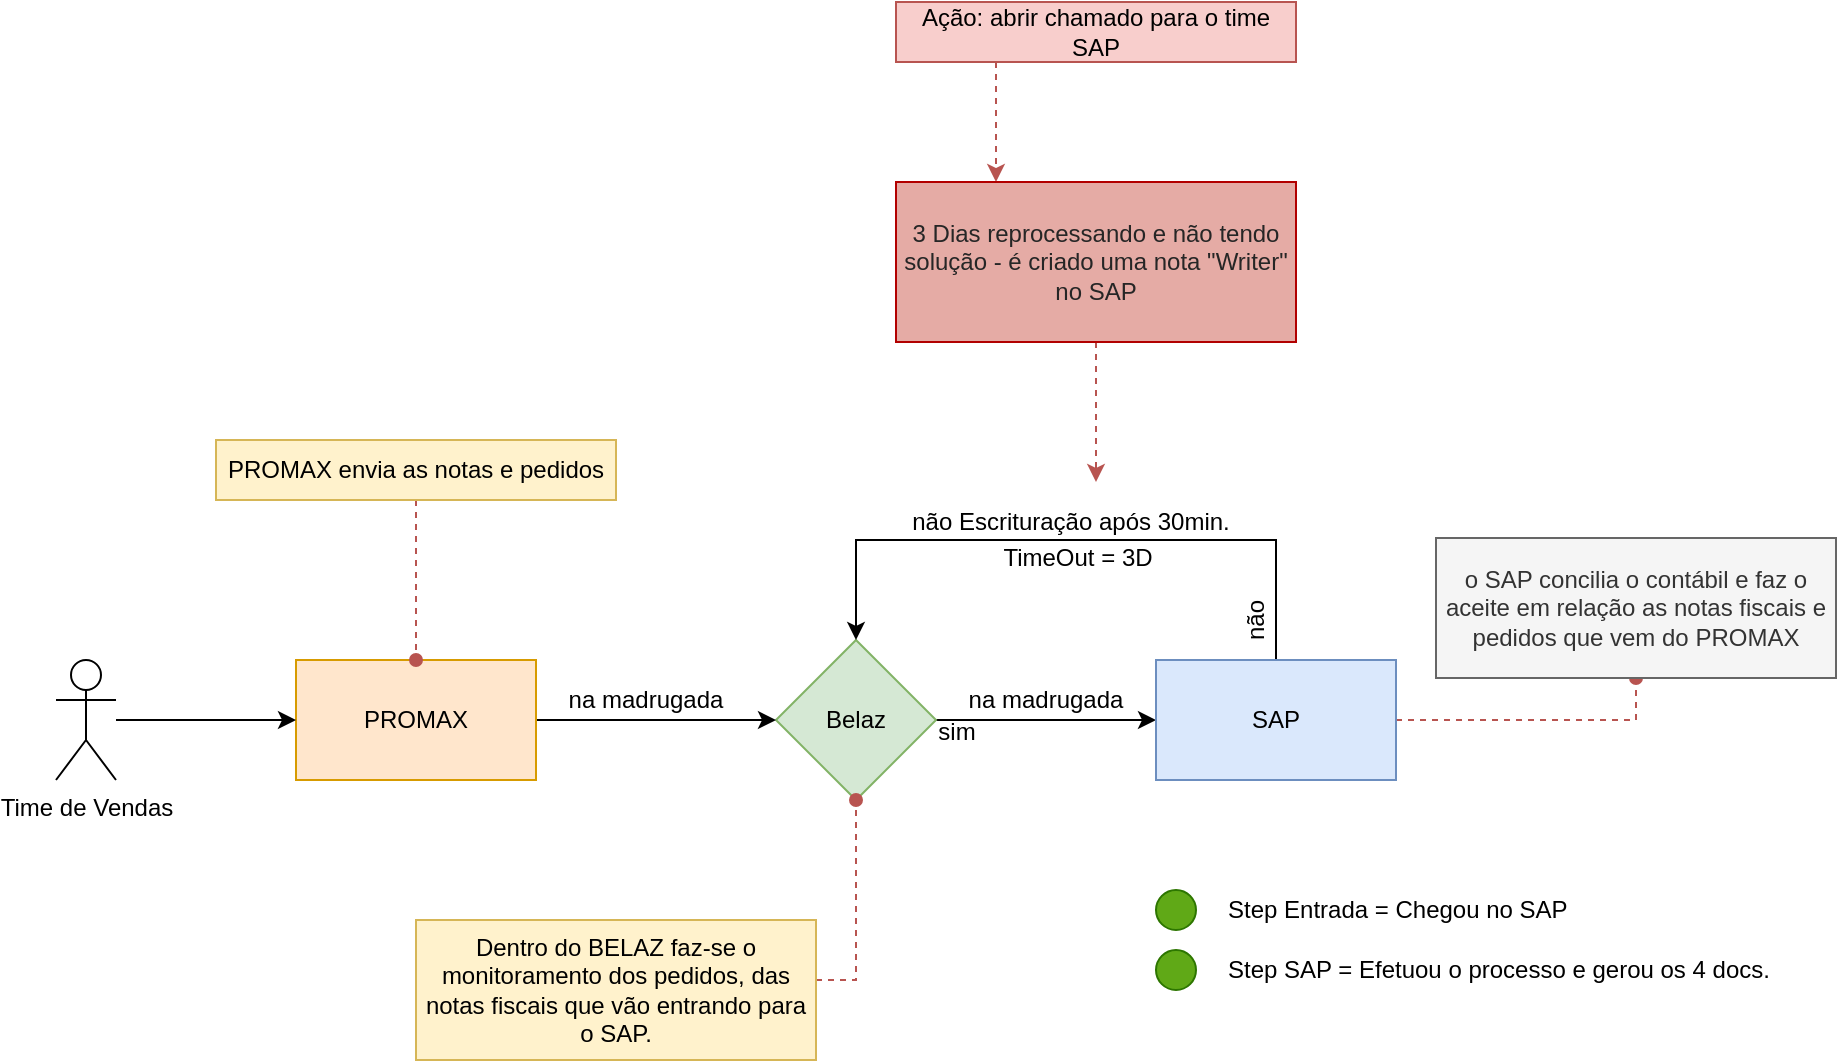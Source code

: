 <mxfile version="21.3.8" type="github" pages="4">
  <diagram name="mod-Nfiscal" id="FYMTjBYePlC2DOv42e8Q">
    <mxGraphModel dx="1292" dy="668" grid="1" gridSize="10" guides="1" tooltips="1" connect="1" arrows="1" fold="1" page="1" pageScale="1" pageWidth="1169" pageHeight="827" background="none" math="0" shadow="0">
      <root>
        <mxCell id="0" />
        <mxCell id="1" parent="0" />
        <mxCell id="Rg6NBaC7I_4Q3Aoimb-7-5" style="edgeStyle=orthogonalEdgeStyle;rounded=0;orthogonalLoop=1;jettySize=auto;html=1;entryX=0;entryY=0.5;entryDx=0;entryDy=0;exitX=1;exitY=0.5;exitDx=0;exitDy=0;" parent="1" source="Rg6NBaC7I_4Q3Aoimb-7-1" target="Rg6NBaC7I_4Q3Aoimb-7-2" edge="1">
          <mxGeometry relative="1" as="geometry">
            <mxPoint x="570" y="489" as="sourcePoint" />
          </mxGeometry>
        </mxCell>
        <mxCell id="Rg6NBaC7I_4Q3Aoimb-7-1" value="Belaz" style="rhombus;whiteSpace=wrap;html=1;fillColor=#d5e8d4;strokeColor=#82b366;" parent="1" vertex="1">
          <mxGeometry x="480" y="449" width="80" height="80" as="geometry" />
        </mxCell>
        <mxCell id="Rg6NBaC7I_4Q3Aoimb-7-21" style="edgeStyle=orthogonalEdgeStyle;rounded=0;orthogonalLoop=1;jettySize=auto;html=1;entryX=0.5;entryY=0;entryDx=0;entryDy=0;" parent="1" source="Rg6NBaC7I_4Q3Aoimb-7-2" target="Rg6NBaC7I_4Q3Aoimb-7-1" edge="1">
          <mxGeometry relative="1" as="geometry">
            <mxPoint x="560" y="429" as="targetPoint" />
            <Array as="points">
              <mxPoint x="730" y="399" />
              <mxPoint x="520" y="399" />
            </Array>
          </mxGeometry>
        </mxCell>
        <mxCell id="Rg6NBaC7I_4Q3Aoimb-7-37" style="edgeStyle=orthogonalEdgeStyle;rounded=0;orthogonalLoop=1;jettySize=auto;html=1;entryX=0.5;entryY=1;entryDx=0;entryDy=0;fillColor=#f8cecc;strokeColor=#b85450;endArrow=oval;endFill=1;dashed=1;" parent="1" source="Rg6NBaC7I_4Q3Aoimb-7-2" target="Rg6NBaC7I_4Q3Aoimb-7-11" edge="1">
          <mxGeometry relative="1" as="geometry" />
        </mxCell>
        <mxCell id="Rg6NBaC7I_4Q3Aoimb-7-2" value="SAP" style="rounded=0;whiteSpace=wrap;html=1;fillColor=#dae8fc;strokeColor=#6c8ebf;" parent="1" vertex="1">
          <mxGeometry x="670" y="459" width="120" height="60" as="geometry" />
        </mxCell>
        <mxCell id="Rg6NBaC7I_4Q3Aoimb-7-4" style="edgeStyle=orthogonalEdgeStyle;rounded=0;orthogonalLoop=1;jettySize=auto;html=1;exitX=1;exitY=0.5;exitDx=0;exitDy=0;entryX=0;entryY=0.5;entryDx=0;entryDy=0;" parent="1" source="Rg6NBaC7I_4Q3Aoimb-7-3" target="Rg6NBaC7I_4Q3Aoimb-7-1" edge="1">
          <mxGeometry relative="1" as="geometry" />
        </mxCell>
        <mxCell id="Rg6NBaC7I_4Q3Aoimb-7-3" value="PROMAX" style="rounded=0;whiteSpace=wrap;html=1;fillColor=#ffe6cc;strokeColor=#d79b00;" parent="1" vertex="1">
          <mxGeometry x="240" y="459" width="120" height="60" as="geometry" />
        </mxCell>
        <mxCell id="Rg6NBaC7I_4Q3Aoimb-7-9" style="rounded=0;orthogonalLoop=1;jettySize=auto;html=1;exitX=0.25;exitY=1;exitDx=0;exitDy=0;fillColor=#f8cecc;strokeColor=#b85450;dashed=1;edgeStyle=orthogonalEdgeStyle;" parent="1" source="Rg6NBaC7I_4Q3Aoimb-7-7" edge="1">
          <mxGeometry relative="1" as="geometry">
            <mxPoint x="590" y="220" as="targetPoint" />
          </mxGeometry>
        </mxCell>
        <mxCell id="Rg6NBaC7I_4Q3Aoimb-7-7" value="Ação: abrir chamado para o time SAP" style="text;html=1;strokeColor=#b85450;fillColor=#f8cecc;align=center;verticalAlign=middle;whiteSpace=wrap;rounded=0;" parent="1" vertex="1">
          <mxGeometry x="540" y="130" width="200" height="30" as="geometry" />
        </mxCell>
        <mxCell id="Rg6NBaC7I_4Q3Aoimb-7-10" style="edgeStyle=orthogonalEdgeStyle;rounded=0;orthogonalLoop=1;jettySize=auto;html=1;fillColor=#f8cecc;strokeColor=#b85450;dashed=1;endArrow=oval;endFill=1;" parent="1" source="Rg6NBaC7I_4Q3Aoimb-7-8" target="Rg6NBaC7I_4Q3Aoimb-7-3" edge="1">
          <mxGeometry relative="1" as="geometry">
            <mxPoint x="300" y="429" as="targetPoint" />
          </mxGeometry>
        </mxCell>
        <mxCell id="Rg6NBaC7I_4Q3Aoimb-7-8" value="PROMAX envia as notas e pedidos" style="text;html=1;strokeColor=#d6b656;fillColor=#fff2cc;align=center;verticalAlign=middle;whiteSpace=wrap;rounded=0;" parent="1" vertex="1">
          <mxGeometry x="200" y="349" width="200" height="30" as="geometry" />
        </mxCell>
        <mxCell id="Rg6NBaC7I_4Q3Aoimb-7-11" value="o SAP concilia o contábil e faz o aceite em relação as notas fiscais e pedidos que vem do PROMAX" style="text;html=1;strokeColor=#666666;fillColor=#f5f5f5;align=center;verticalAlign=middle;whiteSpace=wrap;rounded=0;fontColor=#333333;" parent="1" vertex="1">
          <mxGeometry x="810" y="398" width="200" height="70" as="geometry" />
        </mxCell>
        <mxCell id="Rg6NBaC7I_4Q3Aoimb-7-13" style="edgeStyle=orthogonalEdgeStyle;rounded=0;orthogonalLoop=1;jettySize=auto;html=1;entryX=0;entryY=0.5;entryDx=0;entryDy=0;fillColor=none;" parent="1" source="Rg6NBaC7I_4Q3Aoimb-7-12" target="Rg6NBaC7I_4Q3Aoimb-7-3" edge="1">
          <mxGeometry relative="1" as="geometry" />
        </mxCell>
        <mxCell id="Rg6NBaC7I_4Q3Aoimb-7-12" value="Time de Vendas" style="shape=umlActor;verticalLabelPosition=bottom;verticalAlign=top;html=1;outlineConnect=0;" parent="1" vertex="1">
          <mxGeometry x="120" y="459" width="30" height="60" as="geometry" />
        </mxCell>
        <mxCell id="Rg6NBaC7I_4Q3Aoimb-7-15" value="na madrugada" style="text;html=1;strokeColor=none;fillColor=none;align=center;verticalAlign=middle;whiteSpace=wrap;rounded=0;" parent="1" vertex="1">
          <mxGeometry x="360" y="469" width="110" height="20" as="geometry" />
        </mxCell>
        <mxCell id="Rg6NBaC7I_4Q3Aoimb-7-16" value="na madrugada" style="text;html=1;strokeColor=none;fillColor=none;align=center;verticalAlign=middle;whiteSpace=wrap;rounded=0;" parent="1" vertex="1">
          <mxGeometry x="560" y="469" width="110" height="20" as="geometry" />
        </mxCell>
        <mxCell id="Rg6NBaC7I_4Q3Aoimb-7-17" value="sim" style="text;html=1;strokeColor=none;fillColor=none;align=center;verticalAlign=middle;whiteSpace=wrap;rounded=0;" parent="1" vertex="1">
          <mxGeometry x="555.5" y="485" width="29" height="20" as="geometry" />
        </mxCell>
        <mxCell id="Rg6NBaC7I_4Q3Aoimb-7-22" value="não" style="text;html=1;strokeColor=none;fillColor=none;align=center;verticalAlign=middle;whiteSpace=wrap;rounded=0;rotation=270;" parent="1" vertex="1">
          <mxGeometry x="690" y="429" width="60" height="20" as="geometry" />
        </mxCell>
        <mxCell id="Rg6NBaC7I_4Q3Aoimb-7-23" value="não Escrituração após 30min." style="text;html=1;strokeColor=none;fillColor=none;align=center;verticalAlign=middle;whiteSpace=wrap;rounded=0;" parent="1" vertex="1">
          <mxGeometry x="545" y="380" width="165" height="20" as="geometry" />
        </mxCell>
        <mxCell id="Rg6NBaC7I_4Q3Aoimb-7-25" style="edgeStyle=orthogonalEdgeStyle;rounded=0;orthogonalLoop=1;jettySize=auto;html=1;fillColor=#f8cecc;strokeColor=#b85450;dashed=1;entryX=0.5;entryY=1;entryDx=0;entryDy=0;endArrow=oval;endFill=1;" parent="1" source="Rg6NBaC7I_4Q3Aoimb-7-24" target="Rg6NBaC7I_4Q3Aoimb-7-1" edge="1">
          <mxGeometry relative="1" as="geometry">
            <mxPoint x="520" y="539" as="targetPoint" />
            <Array as="points">
              <mxPoint x="520" y="619" />
            </Array>
          </mxGeometry>
        </mxCell>
        <mxCell id="Rg6NBaC7I_4Q3Aoimb-7-24" value="Dentro do BELAZ faz-se o monitoramento dos pedidos, das notas fiscais que vão entrando para o SAP." style="text;html=1;strokeColor=#d6b656;fillColor=#fff2cc;align=center;verticalAlign=middle;whiteSpace=wrap;rounded=0;" parent="1" vertex="1">
          <mxGeometry x="300" y="589" width="200" height="70" as="geometry" />
        </mxCell>
        <mxCell id="Rg6NBaC7I_4Q3Aoimb-7-27" value="TimeOut = 3D" style="text;html=1;strokeColor=none;fillColor=none;align=center;verticalAlign=middle;whiteSpace=wrap;rounded=0;" parent="1" vertex="1">
          <mxGeometry x="551" y="398" width="160" height="20" as="geometry" />
        </mxCell>
        <mxCell id="vuclXA10eRXQIc5lKt3L-1" style="edgeStyle=orthogonalEdgeStyle;rounded=0;orthogonalLoop=1;jettySize=auto;html=1;dashed=1;fillColor=#f8cecc;strokeColor=#b85450;" edge="1" parent="1" source="Rg6NBaC7I_4Q3Aoimb-7-28">
          <mxGeometry relative="1" as="geometry">
            <mxPoint x="640" y="370" as="targetPoint" />
          </mxGeometry>
        </mxCell>
        <mxCell id="Rg6NBaC7I_4Q3Aoimb-7-28" value="3 Dias reprocessando e não tendo solução - é criado uma nota &quot;Writer&quot; no SAP" style="text;html=1;strokeColor=#B20000;fillColor=#E5ABA5;align=center;verticalAlign=middle;whiteSpace=wrap;rounded=0;fontColor=#262626;" parent="1" vertex="1">
          <mxGeometry x="540" y="220" width="200" height="80" as="geometry" />
        </mxCell>
        <mxCell id="v2xW5JWM1GRWZ7QS8aLV-9" value="" style="ellipse;whiteSpace=wrap;html=1;aspect=fixed;fillColor=#60a917;strokeColor=#2D7600;fontColor=#ffffff;" parent="1" vertex="1">
          <mxGeometry x="670" y="574" width="20" height="20" as="geometry" />
        </mxCell>
        <mxCell id="v2xW5JWM1GRWZ7QS8aLV-10" value="Step Entrada = Chegou no SAP" style="text;html=1;strokeColor=none;fillColor=none;align=left;verticalAlign=middle;whiteSpace=wrap;rounded=0;" parent="1" vertex="1">
          <mxGeometry x="703.5" y="569" width="209" height="30" as="geometry" />
        </mxCell>
        <mxCell id="v2xW5JWM1GRWZ7QS8aLV-11" value="" style="ellipse;whiteSpace=wrap;html=1;aspect=fixed;fillColor=#60a917;strokeColor=#2D7600;fontColor=#ffffff;" parent="1" vertex="1">
          <mxGeometry x="670" y="604" width="20" height="20" as="geometry" />
        </mxCell>
        <mxCell id="v2xW5JWM1GRWZ7QS8aLV-12" value="Step SAP = Efetuou o processo e gerou os 4 docs." style="text;html=1;strokeColor=none;fillColor=none;align=left;verticalAlign=middle;whiteSpace=wrap;rounded=0;" parent="1" vertex="1">
          <mxGeometry x="703.5" y="599" width="279" height="30" as="geometry" />
        </mxCell>
      </root>
    </mxGraphModel>
  </diagram>
  <diagram id="HEG7nhZmbv9wWNB4r_eM" name="Step-SAP">
    <mxGraphModel dx="1292" dy="668" grid="1" gridSize="10" guides="1" tooltips="1" connect="1" arrows="1" fold="1" page="1" pageScale="1" pageWidth="1169" pageHeight="827" math="0" shadow="0">
      <root>
        <mxCell id="0" />
        <mxCell id="1" parent="0" />
        <mxCell id="8RRb-Fcgof6el_nPhph--1" value="2" style="html=1;shadow=0;dashed=0;align=center;verticalAlign=middle;shape=mxgraph.arrows2.arrow;dy=0;dx=30;notch=30;fillColor=#eeeeee;strokeColor=#36393d;" vertex="1" parent="1">
          <mxGeometry x="438.5" y="420" width="100" height="60" as="geometry" />
        </mxCell>
        <mxCell id="8RRb-Fcgof6el_nPhph--2" value="3" style="html=1;shadow=0;dashed=0;align=center;verticalAlign=middle;shape=mxgraph.arrows2.arrow;dy=0;dx=30;notch=30;fillColor=#eeeeee;strokeColor=#36393d;" vertex="1" parent="1">
          <mxGeometry x="518.5" y="420" width="100" height="60" as="geometry" />
        </mxCell>
        <mxCell id="5U99RxdzklPisE4i-1Tl-4" style="edgeStyle=orthogonalEdgeStyle;rounded=0;orthogonalLoop=1;jettySize=auto;html=1;entryX=0;entryY=0.5;entryDx=0;entryDy=0;" edge="1" parent="1" source="8RRb-Fcgof6el_nPhph--3" target="5U99RxdzklPisE4i-1Tl-3">
          <mxGeometry relative="1" as="geometry" />
        </mxCell>
        <mxCell id="8RRb-Fcgof6el_nPhph--3" value="4" style="html=1;shadow=0;dashed=0;align=center;verticalAlign=middle;shape=mxgraph.arrows2.arrow;dy=0;dx=30;notch=30;fillColor=#eeeeee;strokeColor=#36393d;" vertex="1" parent="1">
          <mxGeometry x="601" y="420" width="100" height="60" as="geometry" />
        </mxCell>
        <mxCell id="8RRb-Fcgof6el_nPhph--4" value="1" style="shape=offPageConnector;whiteSpace=wrap;html=1;direction=north;size=0.6;fillColor=#eeeeee;strokeColor=#36393d;" vertex="1" parent="1">
          <mxGeometry x="406" y="420" width="50" height="60" as="geometry" />
        </mxCell>
        <mxCell id="8RRb-Fcgof6el_nPhph--5" value="Documentos que o SAP tem que gerar, quando não gera tem que ser reprocessado:&lt;br&gt;1 - Conversão&lt;br&gt;2 - Criação de pedido&lt;br&gt;3 - Escrituração da nota fiscal&lt;br&gt;4 - Devolução" style="text;html=1;strokeColor=none;fillColor=none;align=left;verticalAlign=middle;whiteSpace=wrap;rounded=0;" vertex="1" parent="1">
          <mxGeometry x="406" y="490" width="200" height="110" as="geometry" />
        </mxCell>
        <mxCell id="8RRb-Fcgof6el_nPhph--6" value="4 steps no SAP para fazer o reprocessamento com sucesso" style="text;html=1;strokeColor=none;fillColor=none;align=center;verticalAlign=middle;whiteSpace=wrap;rounded=0;" vertex="1" parent="1">
          <mxGeometry x="380" y="400" width="335" height="20" as="geometry" />
        </mxCell>
        <mxCell id="5U99RxdzklPisE4i-1Tl-2" style="edgeStyle=orthogonalEdgeStyle;rounded=0;orthogonalLoop=1;jettySize=auto;html=1;" edge="1" parent="1" source="5U99RxdzklPisE4i-1Tl-1">
          <mxGeometry relative="1" as="geometry">
            <mxPoint x="400" y="450" as="targetPoint" />
          </mxGeometry>
        </mxCell>
        <mxCell id="5U99RxdzklPisE4i-1Tl-1" value="Nota Fiscal" style="shape=note;whiteSpace=wrap;html=1;backgroundOutline=1;darkOpacity=0.05;" vertex="1" parent="1">
          <mxGeometry x="140" y="400" width="80" height="100" as="geometry" />
        </mxCell>
        <mxCell id="5U99RxdzklPisE4i-1Tl-17" style="edgeStyle=orthogonalEdgeStyle;rounded=0;orthogonalLoop=1;jettySize=auto;html=1;" edge="1" parent="1" source="5U99RxdzklPisE4i-1Tl-3">
          <mxGeometry relative="1" as="geometry">
            <mxPoint x="980" y="450" as="targetPoint" />
          </mxGeometry>
        </mxCell>
        <mxCell id="5U99RxdzklPisE4i-1Tl-3" value="" style="rhombus;whiteSpace=wrap;html=1;" vertex="1" parent="1">
          <mxGeometry x="780" y="410" width="80" height="80" as="geometry" />
        </mxCell>
        <mxCell id="5U99RxdzklPisE4i-1Tl-7" value="" style="shape=cylinder3;whiteSpace=wrap;html=1;boundedLbl=1;backgroundOutline=1;size=15;" vertex="1" parent="1">
          <mxGeometry x="990" y="410" width="60" height="80" as="geometry" />
        </mxCell>
        <mxCell id="5U99RxdzklPisE4i-1Tl-15" value="" style="verticalLabelPosition=bottom;verticalAlign=top;html=1;shape=mxgraph.basic.tick;fillColor=#1FFF3D;strokeColor=default;" vertex="1" parent="1">
          <mxGeometry x="910" y="430" width="30" height="30" as="geometry" />
        </mxCell>
        <mxCell id="5U99RxdzklPisE4i-1Tl-18" value="" style="verticalLabelPosition=bottom;verticalAlign=top;html=1;shape=mxgraph.basic.x;fillColor=#FF3333;strokeColor=default;" vertex="1" parent="1">
          <mxGeometry x="805" y="350" width="30" height="20" as="geometry" />
        </mxCell>
        <mxCell id="5U99RxdzklPisE4i-1Tl-22" style="edgeStyle=orthogonalEdgeStyle;rounded=0;orthogonalLoop=1;jettySize=auto;html=1;" edge="1" parent="1" source="5U99RxdzklPisE4i-1Tl-20">
          <mxGeometry relative="1" as="geometry">
            <mxPoint x="170" y="380" as="targetPoint" />
          </mxGeometry>
        </mxCell>
        <mxCell id="5U99RxdzklPisE4i-1Tl-20" value="" style="verticalLabelPosition=bottom;verticalAlign=top;html=1;shape=mxgraph.basic.rect;fillColor2=none;strokeWidth=1;size=20;indent=5;" vertex="1" parent="1">
          <mxGeometry x="336" y="170" width="120" height="60" as="geometry" />
        </mxCell>
        <mxCell id="5U99RxdzklPisE4i-1Tl-21" value="Belaz" style="text;html=1;strokeColor=none;fillColor=none;align=center;verticalAlign=middle;whiteSpace=wrap;rounded=0;" vertex="1" parent="1">
          <mxGeometry x="366" y="185" width="60" height="30" as="geometry" />
        </mxCell>
      </root>
    </mxGraphModel>
  </diagram>
  <diagram name="mod-Recebiveis" id="u37iiUtKy4Pvebnfom2-">
    <mxGraphModel dx="1230" dy="636" grid="1" gridSize="10" guides="1" tooltips="1" connect="1" arrows="1" fold="1" page="1" pageScale="1" pageWidth="1169" pageHeight="827" background="none" math="0" shadow="0">
      <root>
        <mxCell id="Rk-nTdF6yKmfxF4wdlLT-0" />
        <mxCell id="Rk-nTdF6yKmfxF4wdlLT-1" parent="Rk-nTdF6yKmfxF4wdlLT-0" />
        <mxCell id="Rk-nTdF6yKmfxF4wdlLT-3" value="Belaz" style="rhombus;whiteSpace=wrap;html=1;fillColor=#d5e8d4;strokeColor=#82b366;" vertex="1" parent="Rk-nTdF6yKmfxF4wdlLT-1">
          <mxGeometry x="290" y="290" width="80" height="80" as="geometry" />
        </mxCell>
        <mxCell id="Rk-nTdF6yKmfxF4wdlLT-5" style="edgeStyle=orthogonalEdgeStyle;rounded=0;orthogonalLoop=1;jettySize=auto;html=1;entryX=0.5;entryY=1;entryDx=0;entryDy=0;fillColor=#f8cecc;strokeColor=#b85450;endArrow=oval;endFill=1;dashed=1;" edge="1" parent="Rk-nTdF6yKmfxF4wdlLT-1" source="Rk-nTdF6yKmfxF4wdlLT-6" target="Rk-nTdF6yKmfxF4wdlLT-13">
          <mxGeometry relative="1" as="geometry" />
        </mxCell>
        <mxCell id="Rk-nTdF6yKmfxF4wdlLT-6" value="SAP" style="rounded=0;whiteSpace=wrap;html=1;fillColor=#dae8fc;strokeColor=#6c8ebf;" vertex="1" parent="Rk-nTdF6yKmfxF4wdlLT-1">
          <mxGeometry x="720" y="300" width="120" height="60" as="geometry" />
        </mxCell>
        <mxCell id="Rk-nTdF6yKmfxF4wdlLT-13" value="o SAP concilia o contábil e faz o aceite em relação as notas fiscais e pedidos que vem do PROMAX" style="text;html=1;strokeColor=#666666;fillColor=#f5f5f5;align=center;verticalAlign=middle;whiteSpace=wrap;rounded=0;fontColor=#333333;" vertex="1" parent="Rk-nTdF6yKmfxF4wdlLT-1">
          <mxGeometry x="860" y="239" width="200" height="70" as="geometry" />
        </mxCell>
        <mxCell id="Rk-nTdF6yKmfxF4wdlLT-21" value="não" style="text;html=1;strokeColor=none;fillColor=none;align=center;verticalAlign=middle;whiteSpace=wrap;rounded=0;rotation=270;" vertex="1" parent="Rk-nTdF6yKmfxF4wdlLT-1">
          <mxGeometry x="430" y="250" width="60" height="20" as="geometry" />
        </mxCell>
        <mxCell id="Rk-nTdF6yKmfxF4wdlLT-23" style="edgeStyle=orthogonalEdgeStyle;rounded=0;orthogonalLoop=1;jettySize=auto;html=1;fillColor=#f8cecc;strokeColor=#b85450;dashed=1;entryX=0.5;entryY=1;entryDx=0;entryDy=0;endArrow=oval;endFill=1;" edge="1" parent="Rk-nTdF6yKmfxF4wdlLT-1" source="Rk-nTdF6yKmfxF4wdlLT-24" target="Rk-nTdF6yKmfxF4wdlLT-3">
          <mxGeometry relative="1" as="geometry">
            <mxPoint x="570" y="380" as="targetPoint" />
            <Array as="points">
              <mxPoint x="330" y="460" />
            </Array>
          </mxGeometry>
        </mxCell>
        <mxCell id="Rk-nTdF6yKmfxF4wdlLT-24" value="Dentro do BELAZ faz-se o monitoramento dos pedidos, das notas fiscais que vão entrando para o SAP." style="text;html=1;strokeColor=#d6b656;fillColor=#fff2cc;align=center;verticalAlign=middle;whiteSpace=wrap;rounded=0;" vertex="1" parent="Rk-nTdF6yKmfxF4wdlLT-1">
          <mxGeometry x="100" y="430" width="200" height="70" as="geometry" />
        </mxCell>
        <mxCell id="9pQ64Emwv4LPITdYgzX5-0" value="&lt;font color=&quot;#ff3333&quot;&gt;Aqui é a contabilização das notas fiscais do mod. anterior&lt;/font&gt;" style="text;html=1;strokeColor=none;fillColor=none;align=left;verticalAlign=middle;whiteSpace=wrap;rounded=0;fontStyle=1" vertex="1" parent="Rk-nTdF6yKmfxF4wdlLT-1">
          <mxGeometry x="110" y="110" width="360" height="30" as="geometry" />
        </mxCell>
        <mxCell id="9pQ64Emwv4LPITdYgzX5-1" value="&lt;font color=&quot;#00cc00&quot;&gt;só lançamos documentos DA ou EX no sap&lt;/font&gt;" style="text;html=1;strokeColor=none;fillColor=none;align=left;verticalAlign=middle;whiteSpace=wrap;rounded=0;fontStyle=1" vertex="1" parent="Rk-nTdF6yKmfxF4wdlLT-1">
          <mxGeometry x="110" y="140" width="360" height="30" as="geometry" />
        </mxCell>
        <mxCell id="9pQ64Emwv4LPITdYgzX5-5" style="edgeStyle=orthogonalEdgeStyle;rounded=0;orthogonalLoop=1;jettySize=auto;html=1;entryX=0;entryY=0.5;entryDx=0;entryDy=0;" edge="1" parent="Rk-nTdF6yKmfxF4wdlLT-1" source="9pQ64Emwv4LPITdYgzX5-3" target="Rk-nTdF6yKmfxF4wdlLT-6">
          <mxGeometry relative="1" as="geometry" />
        </mxCell>
        <mxCell id="9pQ64Emwv4LPITdYgzX5-6" style="edgeStyle=orthogonalEdgeStyle;rounded=0;orthogonalLoop=1;jettySize=auto;html=1;entryX=0.5;entryY=0;entryDx=0;entryDy=0;" edge="1" parent="Rk-nTdF6yKmfxF4wdlLT-1" source="9pQ64Emwv4LPITdYgzX5-3" target="Rk-nTdF6yKmfxF4wdlLT-3">
          <mxGeometry relative="1" as="geometry">
            <Array as="points">
              <mxPoint x="470" y="240" />
              <mxPoint x="330" y="240" />
            </Array>
          </mxGeometry>
        </mxCell>
        <mxCell id="9pQ64Emwv4LPITdYgzX5-3" value="Doc. Fiscais" style="shape=note;whiteSpace=wrap;html=1;backgroundOutline=1;darkOpacity=0.05;" vertex="1" parent="Rk-nTdF6yKmfxF4wdlLT-1">
          <mxGeometry x="440" y="280" width="80" height="100" as="geometry" />
        </mxCell>
        <mxCell id="9pQ64Emwv4LPITdYgzX5-4" value="vai na FB01 no SAP e gera um documento contábil no SAP" style="text;html=1;strokeColor=none;fillColor=none;align=center;verticalAlign=middle;whiteSpace=wrap;rounded=0;" vertex="1" parent="Rk-nTdF6yKmfxF4wdlLT-1">
          <mxGeometry x="520" y="309" width="200" height="80" as="geometry" />
        </mxCell>
        <mxCell id="9pQ64Emwv4LPITdYgzX5-8" value="sim" style="text;html=1;strokeColor=none;fillColor=none;align=center;verticalAlign=middle;whiteSpace=wrap;rounded=0;rotation=0;" vertex="1" parent="Rk-nTdF6yKmfxF4wdlLT-1">
          <mxGeometry x="570" y="309" width="60" height="20" as="geometry" />
        </mxCell>
        <mxCell id="xnwCBZq5ujBU5fUqxQFE-0" value="" style="ellipse;whiteSpace=wrap;html=1;aspect=fixed;fillColor=#60a917;strokeColor=#2D7600;fontColor=#ffffff;" vertex="1" parent="Rk-nTdF6yKmfxF4wdlLT-1">
          <mxGeometry x="650" y="394" width="20" height="20" as="geometry" />
        </mxCell>
        <mxCell id="xnwCBZq5ujBU5fUqxQFE-1" value="Processado com Sucesso" style="text;html=1;strokeColor=none;fillColor=none;align=left;verticalAlign=middle;whiteSpace=wrap;rounded=0;" vertex="1" parent="Rk-nTdF6yKmfxF4wdlLT-1">
          <mxGeometry x="683.5" y="389" width="279" height="30" as="geometry" />
        </mxCell>
        <mxCell id="xnwCBZq5ujBU5fUqxQFE-2" value="Integrado no SAP" style="text;html=1;strokeColor=none;fillColor=none;align=left;verticalAlign=middle;whiteSpace=wrap;rounded=0;" vertex="1" parent="Rk-nTdF6yKmfxF4wdlLT-1">
          <mxGeometry x="695.5" y="403" width="279" height="30" as="geometry" />
        </mxCell>
      </root>
    </mxGraphModel>
  </diagram>
  <diagram name="mod-MovEstoques" id="80mQ_FafsET2PYrHEtAr">
    <mxGraphModel dx="1230" dy="636" grid="1" gridSize="10" guides="1" tooltips="1" connect="1" arrows="1" fold="1" page="1" pageScale="1" pageWidth="1169" pageHeight="827" background="none" math="0" shadow="0">
      <root>
        <mxCell id="1B4FU5mbZ4XjkNSZoRNT-0" />
        <mxCell id="1B4FU5mbZ4XjkNSZoRNT-1" parent="1B4FU5mbZ4XjkNSZoRNT-0" />
        <mxCell id="9Cx3MuvOHhkzexE3_5ip-0" value="Belaz" style="rhombus;whiteSpace=wrap;html=1;fillColor=#d5e8d4;strokeColor=#82b366;" vertex="1" parent="1B4FU5mbZ4XjkNSZoRNT-1">
          <mxGeometry x="290" y="290" width="80" height="80" as="geometry" />
        </mxCell>
        <mxCell id="9Cx3MuvOHhkzexE3_5ip-1" style="edgeStyle=orthogonalEdgeStyle;rounded=0;orthogonalLoop=1;jettySize=auto;html=1;entryX=0.5;entryY=1;entryDx=0;entryDy=0;fillColor=#f8cecc;strokeColor=#b85450;endArrow=oval;endFill=1;dashed=1;" edge="1" parent="1B4FU5mbZ4XjkNSZoRNT-1" source="9Cx3MuvOHhkzexE3_5ip-2" target="9Cx3MuvOHhkzexE3_5ip-3">
          <mxGeometry relative="1" as="geometry" />
        </mxCell>
        <mxCell id="9Cx3MuvOHhkzexE3_5ip-2" value="SAP" style="rounded=0;whiteSpace=wrap;html=1;fillColor=#dae8fc;strokeColor=#6c8ebf;" vertex="1" parent="1B4FU5mbZ4XjkNSZoRNT-1">
          <mxGeometry x="720" y="300" width="120" height="60" as="geometry" />
        </mxCell>
        <mxCell id="9Cx3MuvOHhkzexE3_5ip-3" value="o SAP concilia o contábil e faz o aceite em relação as notas fiscais e pedidos que vem do PROMAX" style="text;html=1;strokeColor=#666666;fillColor=#f5f5f5;align=center;verticalAlign=middle;whiteSpace=wrap;rounded=0;fontColor=#333333;" vertex="1" parent="1B4FU5mbZ4XjkNSZoRNT-1">
          <mxGeometry x="860" y="239" width="200" height="70" as="geometry" />
        </mxCell>
        <mxCell id="9Cx3MuvOHhkzexE3_5ip-4" value="não" style="text;html=1;strokeColor=none;fillColor=none;align=center;verticalAlign=middle;whiteSpace=wrap;rounded=0;rotation=270;" vertex="1" parent="1B4FU5mbZ4XjkNSZoRNT-1">
          <mxGeometry x="430" y="250" width="60" height="20" as="geometry" />
        </mxCell>
        <mxCell id="9Cx3MuvOHhkzexE3_5ip-5" style="edgeStyle=orthogonalEdgeStyle;rounded=0;orthogonalLoop=1;jettySize=auto;html=1;fillColor=#f8cecc;strokeColor=#b85450;dashed=1;entryX=0.5;entryY=1;entryDx=0;entryDy=0;endArrow=oval;endFill=1;" edge="1" parent="1B4FU5mbZ4XjkNSZoRNT-1" source="9Cx3MuvOHhkzexE3_5ip-6" target="9Cx3MuvOHhkzexE3_5ip-0">
          <mxGeometry relative="1" as="geometry">
            <mxPoint x="570" y="380" as="targetPoint" />
            <Array as="points">
              <mxPoint x="330" y="460" />
            </Array>
          </mxGeometry>
        </mxCell>
        <mxCell id="9Cx3MuvOHhkzexE3_5ip-6" value="Dentro do BELAZ faz-se o monitoramento dos pedidos, das notas fiscais que vão entrando para o SAP." style="text;html=1;strokeColor=#d6b656;fillColor=#fff2cc;align=center;verticalAlign=middle;whiteSpace=wrap;rounded=0;" vertex="1" parent="1B4FU5mbZ4XjkNSZoRNT-1">
          <mxGeometry x="100" y="430" width="200" height="70" as="geometry" />
        </mxCell>
        <mxCell id="9Cx3MuvOHhkzexE3_5ip-7" value="&lt;font color=&quot;#ff3333&quot;&gt;Aqui é a doc. gerado pela Movimentação de materiais&lt;/font&gt;" style="text;html=1;strokeColor=none;fillColor=none;align=left;verticalAlign=middle;whiteSpace=wrap;rounded=0;fontStyle=1" vertex="1" parent="1B4FU5mbZ4XjkNSZoRNT-1">
          <mxGeometry x="110" y="110" width="360" height="30" as="geometry" />
        </mxCell>
        <mxCell id="9Cx3MuvOHhkzexE3_5ip-8" value="&lt;font color=&quot;#00cc00&quot;&gt;só lançamos documentos DA ou EX no sap&lt;/font&gt;" style="text;html=1;strokeColor=none;fillColor=none;align=left;verticalAlign=middle;whiteSpace=wrap;rounded=0;fontStyle=1" vertex="1" parent="1B4FU5mbZ4XjkNSZoRNT-1">
          <mxGeometry x="110" y="140" width="360" height="30" as="geometry" />
        </mxCell>
        <mxCell id="9Cx3MuvOHhkzexE3_5ip-9" style="edgeStyle=orthogonalEdgeStyle;rounded=0;orthogonalLoop=1;jettySize=auto;html=1;entryX=0;entryY=0.5;entryDx=0;entryDy=0;" edge="1" parent="1B4FU5mbZ4XjkNSZoRNT-1" source="9Cx3MuvOHhkzexE3_5ip-11" target="9Cx3MuvOHhkzexE3_5ip-2">
          <mxGeometry relative="1" as="geometry" />
        </mxCell>
        <mxCell id="9Cx3MuvOHhkzexE3_5ip-10" style="edgeStyle=orthogonalEdgeStyle;rounded=0;orthogonalLoop=1;jettySize=auto;html=1;entryX=0.5;entryY=0;entryDx=0;entryDy=0;" edge="1" parent="1B4FU5mbZ4XjkNSZoRNT-1" source="9Cx3MuvOHhkzexE3_5ip-11" target="9Cx3MuvOHhkzexE3_5ip-0">
          <mxGeometry relative="1" as="geometry">
            <Array as="points">
              <mxPoint x="470" y="240" />
              <mxPoint x="330" y="240" />
            </Array>
          </mxGeometry>
        </mxCell>
        <mxCell id="9Cx3MuvOHhkzexE3_5ip-11" value="Doc. de material" style="shape=note;whiteSpace=wrap;html=1;backgroundOutline=1;darkOpacity=0.05;" vertex="1" parent="1B4FU5mbZ4XjkNSZoRNT-1">
          <mxGeometry x="440" y="280" width="80" height="100" as="geometry" />
        </mxCell>
        <mxCell id="9Cx3MuvOHhkzexE3_5ip-12" value="vai na FB01 no SAP e gera um documento contábil no SAP" style="text;html=1;strokeColor=none;fillColor=none;align=center;verticalAlign=middle;whiteSpace=wrap;rounded=0;" vertex="1" parent="1B4FU5mbZ4XjkNSZoRNT-1">
          <mxGeometry x="520" y="309" width="200" height="80" as="geometry" />
        </mxCell>
        <mxCell id="9Cx3MuvOHhkzexE3_5ip-13" value="sim" style="text;html=1;strokeColor=none;fillColor=none;align=center;verticalAlign=middle;whiteSpace=wrap;rounded=0;rotation=0;" vertex="1" parent="1B4FU5mbZ4XjkNSZoRNT-1">
          <mxGeometry x="570" y="309" width="60" height="20" as="geometry" />
        </mxCell>
        <mxCell id="9Cx3MuvOHhkzexE3_5ip-14" value="" style="ellipse;whiteSpace=wrap;html=1;aspect=fixed;fillColor=#60a917;strokeColor=#2D7600;fontColor=#ffffff;" vertex="1" parent="1B4FU5mbZ4XjkNSZoRNT-1">
          <mxGeometry x="650" y="394" width="20" height="20" as="geometry" />
        </mxCell>
        <mxCell id="9Cx3MuvOHhkzexE3_5ip-15" value="Processado com Sucesso" style="text;html=1;strokeColor=none;fillColor=none;align=left;verticalAlign=middle;whiteSpace=wrap;rounded=0;" vertex="1" parent="1B4FU5mbZ4XjkNSZoRNT-1">
          <mxGeometry x="683.5" y="389" width="279" height="30" as="geometry" />
        </mxCell>
        <mxCell id="9Cx3MuvOHhkzexE3_5ip-16" value="Integrado no SAP" style="text;html=1;strokeColor=none;fillColor=none;align=left;verticalAlign=middle;whiteSpace=wrap;rounded=0;" vertex="1" parent="1B4FU5mbZ4XjkNSZoRNT-1">
          <mxGeometry x="695.5" y="403" width="279" height="30" as="geometry" />
        </mxCell>
      </root>
    </mxGraphModel>
  </diagram>
</mxfile>
